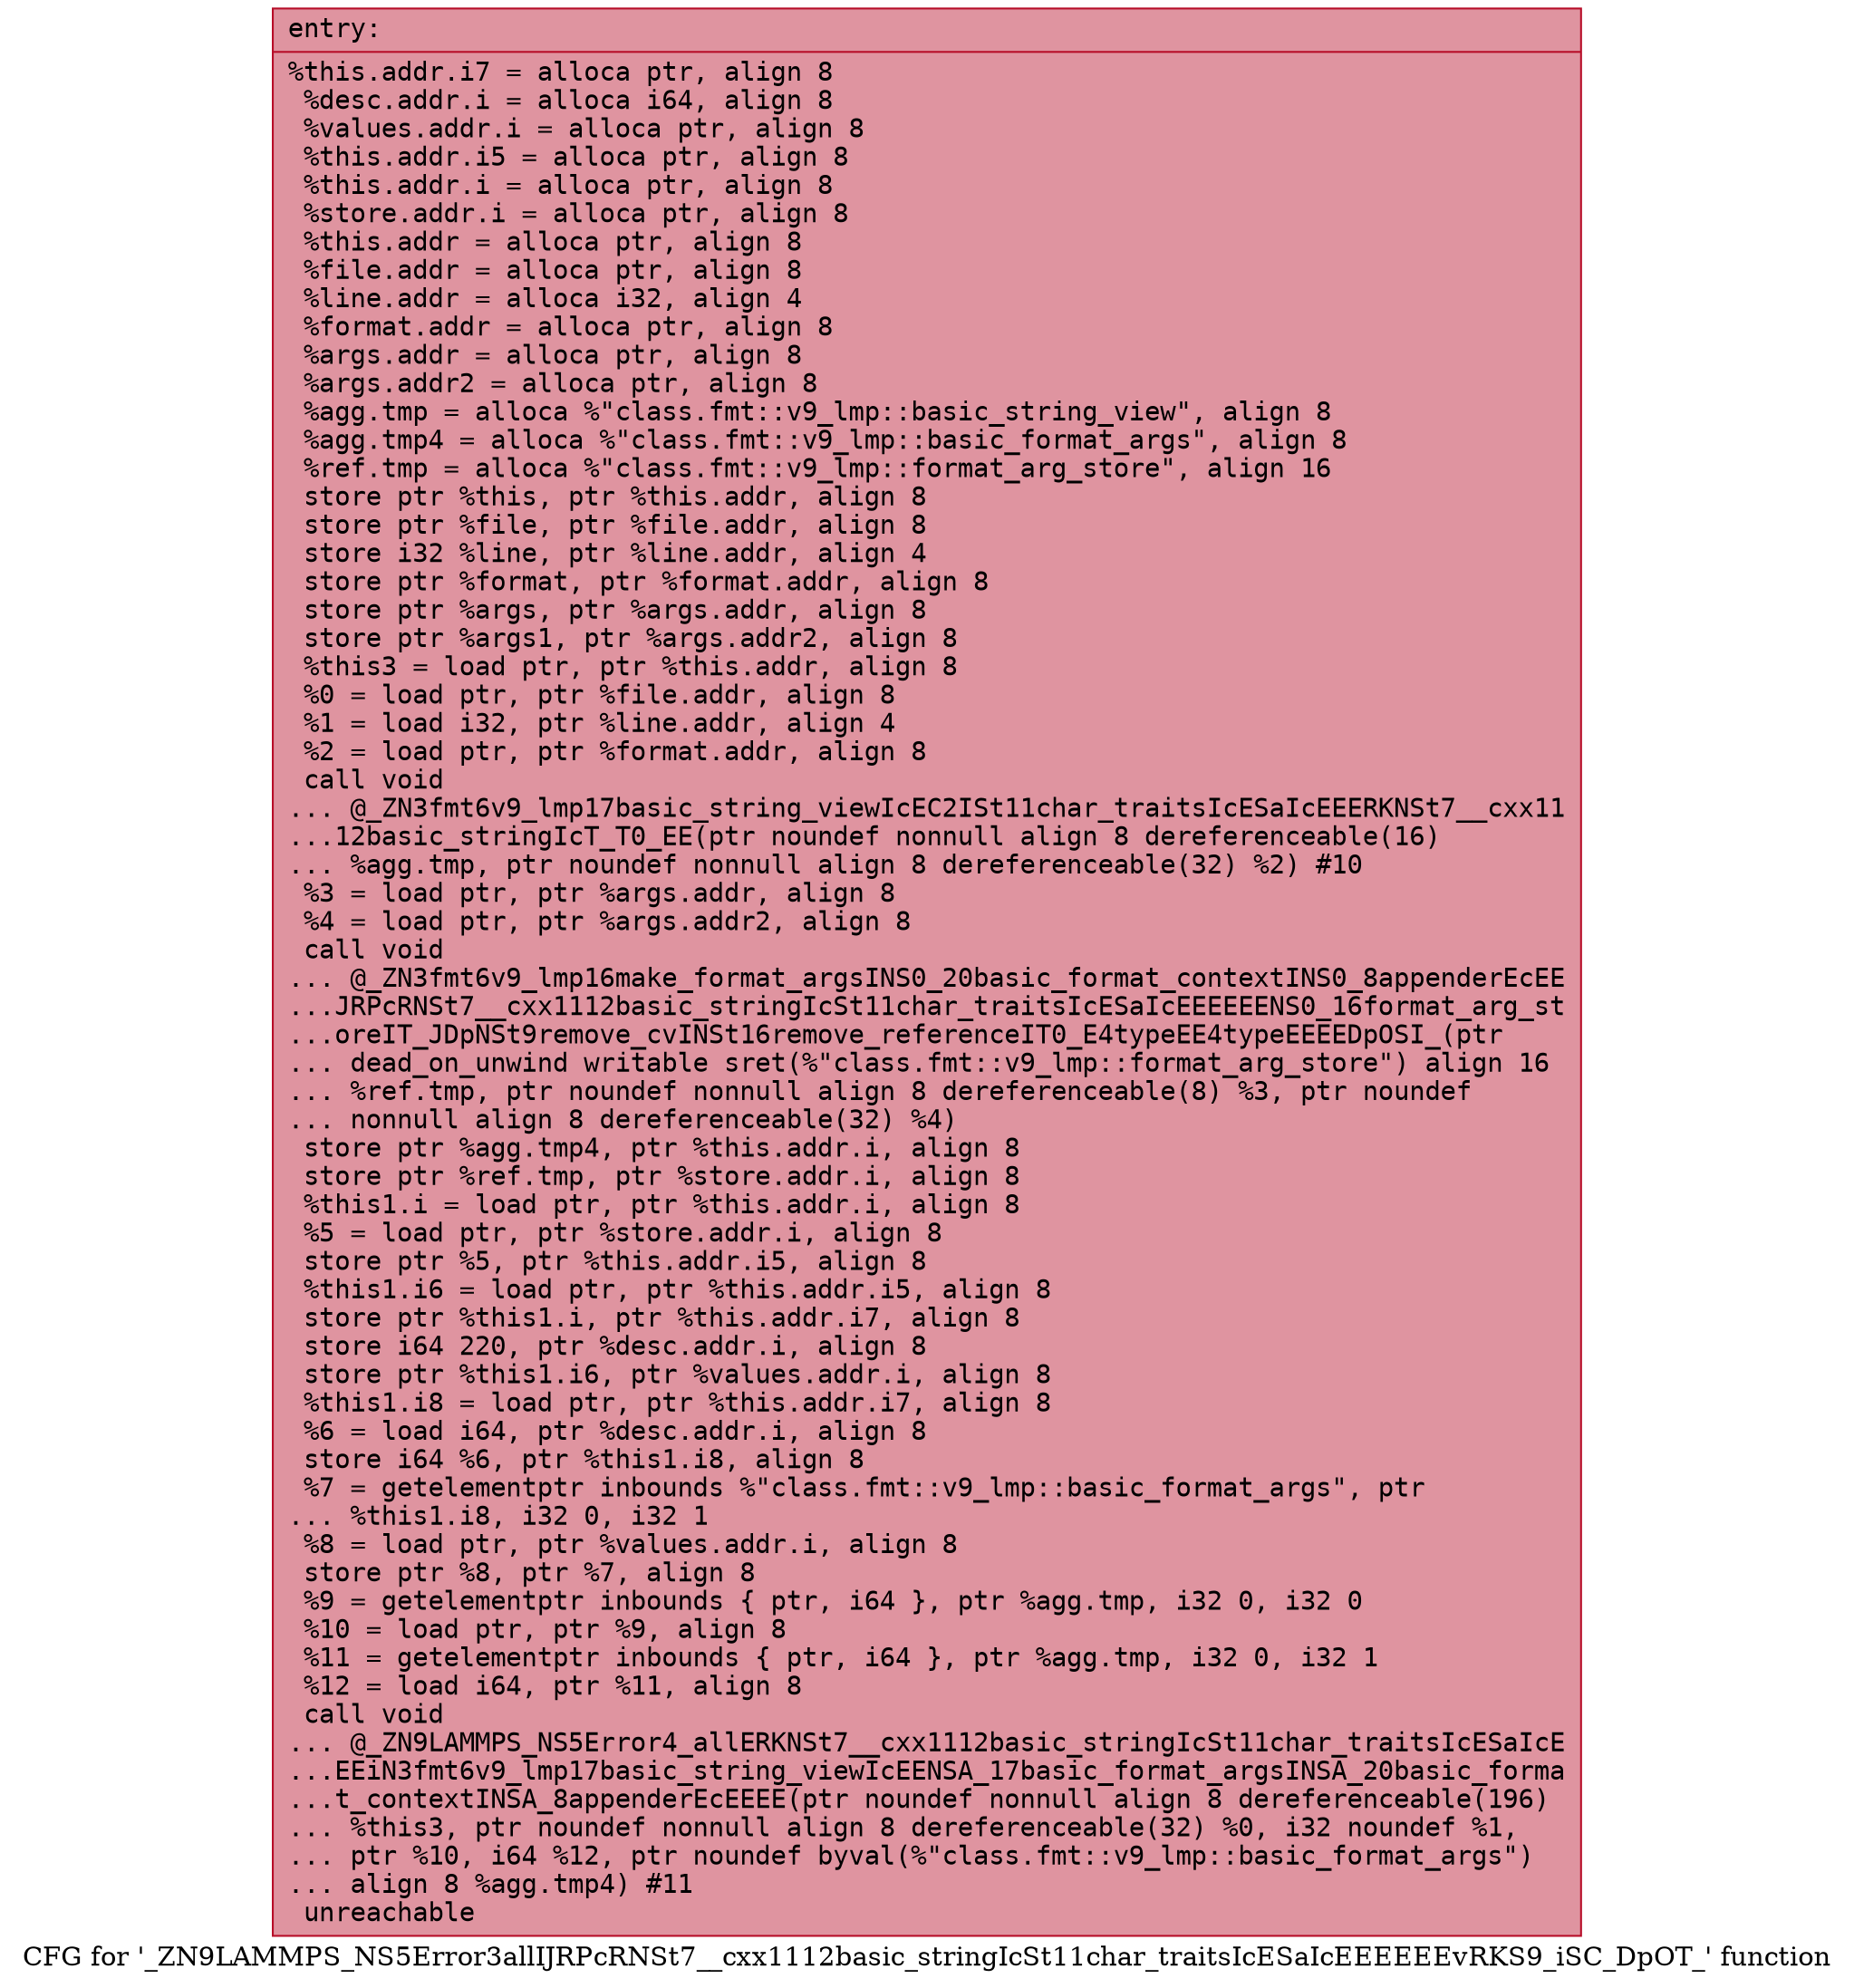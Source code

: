 digraph "CFG for '_ZN9LAMMPS_NS5Error3allIJRPcRNSt7__cxx1112basic_stringIcSt11char_traitsIcESaIcEEEEEEvRKS9_iSC_DpOT_' function" {
	label="CFG for '_ZN9LAMMPS_NS5Error3allIJRPcRNSt7__cxx1112basic_stringIcSt11char_traitsIcESaIcEEEEEEvRKS9_iSC_DpOT_' function";

	Node0x5558d3a74570 [shape=record,color="#b70d28ff", style=filled, fillcolor="#b70d2870" fontname="Courier",label="{entry:\l|  %this.addr.i7 = alloca ptr, align 8\l  %desc.addr.i = alloca i64, align 8\l  %values.addr.i = alloca ptr, align 8\l  %this.addr.i5 = alloca ptr, align 8\l  %this.addr.i = alloca ptr, align 8\l  %store.addr.i = alloca ptr, align 8\l  %this.addr = alloca ptr, align 8\l  %file.addr = alloca ptr, align 8\l  %line.addr = alloca i32, align 4\l  %format.addr = alloca ptr, align 8\l  %args.addr = alloca ptr, align 8\l  %args.addr2 = alloca ptr, align 8\l  %agg.tmp = alloca %\"class.fmt::v9_lmp::basic_string_view\", align 8\l  %agg.tmp4 = alloca %\"class.fmt::v9_lmp::basic_format_args\", align 8\l  %ref.tmp = alloca %\"class.fmt::v9_lmp::format_arg_store\", align 16\l  store ptr %this, ptr %this.addr, align 8\l  store ptr %file, ptr %file.addr, align 8\l  store i32 %line, ptr %line.addr, align 4\l  store ptr %format, ptr %format.addr, align 8\l  store ptr %args, ptr %args.addr, align 8\l  store ptr %args1, ptr %args.addr2, align 8\l  %this3 = load ptr, ptr %this.addr, align 8\l  %0 = load ptr, ptr %file.addr, align 8\l  %1 = load i32, ptr %line.addr, align 4\l  %2 = load ptr, ptr %format.addr, align 8\l  call void\l... @_ZN3fmt6v9_lmp17basic_string_viewIcEC2ISt11char_traitsIcESaIcEEERKNSt7__cxx11\l...12basic_stringIcT_T0_EE(ptr noundef nonnull align 8 dereferenceable(16)\l... %agg.tmp, ptr noundef nonnull align 8 dereferenceable(32) %2) #10\l  %3 = load ptr, ptr %args.addr, align 8\l  %4 = load ptr, ptr %args.addr2, align 8\l  call void\l... @_ZN3fmt6v9_lmp16make_format_argsINS0_20basic_format_contextINS0_8appenderEcEE\l...JRPcRNSt7__cxx1112basic_stringIcSt11char_traitsIcESaIcEEEEEENS0_16format_arg_st\l...oreIT_JDpNSt9remove_cvINSt16remove_referenceIT0_E4typeEE4typeEEEEDpOSI_(ptr\l... dead_on_unwind writable sret(%\"class.fmt::v9_lmp::format_arg_store\") align 16\l... %ref.tmp, ptr noundef nonnull align 8 dereferenceable(8) %3, ptr noundef\l... nonnull align 8 dereferenceable(32) %4)\l  store ptr %agg.tmp4, ptr %this.addr.i, align 8\l  store ptr %ref.tmp, ptr %store.addr.i, align 8\l  %this1.i = load ptr, ptr %this.addr.i, align 8\l  %5 = load ptr, ptr %store.addr.i, align 8\l  store ptr %5, ptr %this.addr.i5, align 8\l  %this1.i6 = load ptr, ptr %this.addr.i5, align 8\l  store ptr %this1.i, ptr %this.addr.i7, align 8\l  store i64 220, ptr %desc.addr.i, align 8\l  store ptr %this1.i6, ptr %values.addr.i, align 8\l  %this1.i8 = load ptr, ptr %this.addr.i7, align 8\l  %6 = load i64, ptr %desc.addr.i, align 8\l  store i64 %6, ptr %this1.i8, align 8\l  %7 = getelementptr inbounds %\"class.fmt::v9_lmp::basic_format_args\", ptr\l... %this1.i8, i32 0, i32 1\l  %8 = load ptr, ptr %values.addr.i, align 8\l  store ptr %8, ptr %7, align 8\l  %9 = getelementptr inbounds \{ ptr, i64 \}, ptr %agg.tmp, i32 0, i32 0\l  %10 = load ptr, ptr %9, align 8\l  %11 = getelementptr inbounds \{ ptr, i64 \}, ptr %agg.tmp, i32 0, i32 1\l  %12 = load i64, ptr %11, align 8\l  call void\l... @_ZN9LAMMPS_NS5Error4_allERKNSt7__cxx1112basic_stringIcSt11char_traitsIcESaIcE\l...EEiN3fmt6v9_lmp17basic_string_viewIcEENSA_17basic_format_argsINSA_20basic_forma\l...t_contextINSA_8appenderEcEEEE(ptr noundef nonnull align 8 dereferenceable(196)\l... %this3, ptr noundef nonnull align 8 dereferenceable(32) %0, i32 noundef %1,\l... ptr %10, i64 %12, ptr noundef byval(%\"class.fmt::v9_lmp::basic_format_args\")\l... align 8 %agg.tmp4) #11\l  unreachable\l}"];
}
